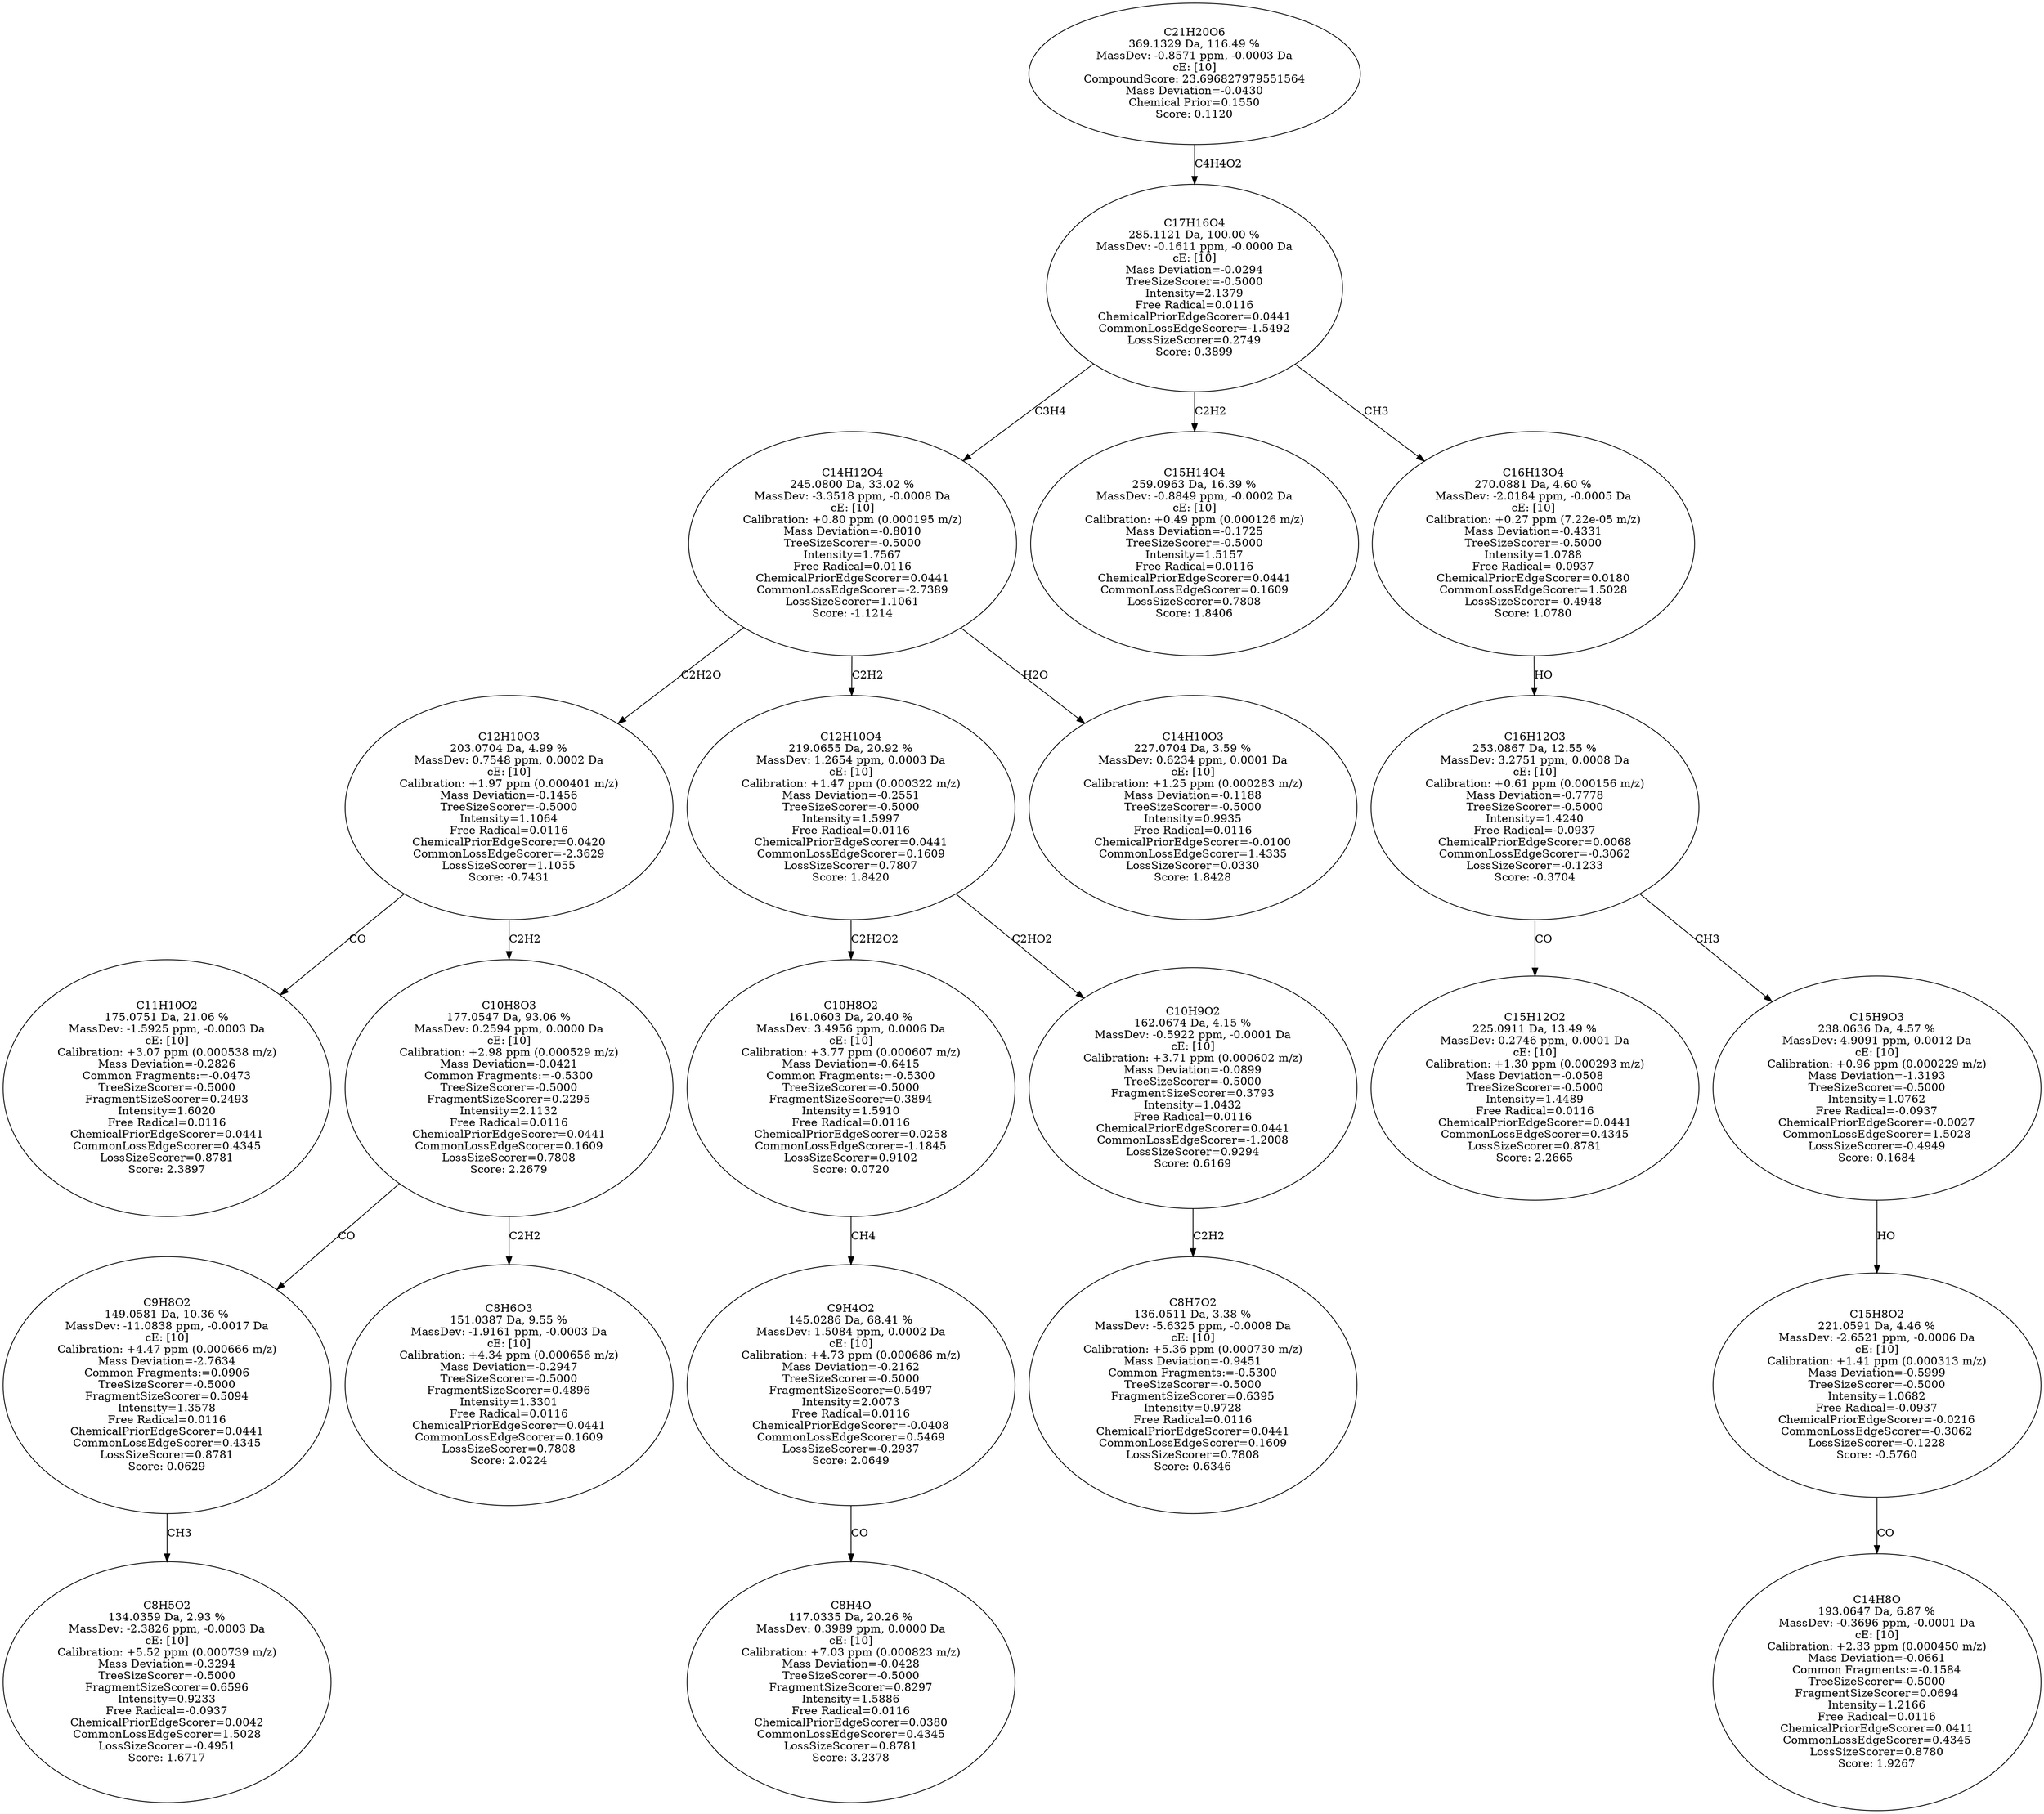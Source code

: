strict digraph {
v1 [label="C11H10O2\n175.0751 Da, 21.06 %\nMassDev: -1.5925 ppm, -0.0003 Da\ncE: [10]\nCalibration: +3.07 ppm (0.000538 m/z)\nMass Deviation=-0.2826\nCommon Fragments:=-0.0473\nTreeSizeScorer=-0.5000\nFragmentSizeScorer=0.2493\nIntensity=1.6020\nFree Radical=0.0116\nChemicalPriorEdgeScorer=0.0441\nCommonLossEdgeScorer=0.4345\nLossSizeScorer=0.8781\nScore: 2.3897"];
v2 [label="C8H5O2\n134.0359 Da, 2.93 %\nMassDev: -2.3826 ppm, -0.0003 Da\ncE: [10]\nCalibration: +5.52 ppm (0.000739 m/z)\nMass Deviation=-0.3294\nTreeSizeScorer=-0.5000\nFragmentSizeScorer=0.6596\nIntensity=0.9233\nFree Radical=-0.0937\nChemicalPriorEdgeScorer=0.0042\nCommonLossEdgeScorer=1.5028\nLossSizeScorer=-0.4951\nScore: 1.6717"];
v3 [label="C9H8O2\n149.0581 Da, 10.36 %\nMassDev: -11.0838 ppm, -0.0017 Da\ncE: [10]\nCalibration: +4.47 ppm (0.000666 m/z)\nMass Deviation=-2.7634\nCommon Fragments:=0.0906\nTreeSizeScorer=-0.5000\nFragmentSizeScorer=0.5094\nIntensity=1.3578\nFree Radical=0.0116\nChemicalPriorEdgeScorer=0.0441\nCommonLossEdgeScorer=0.4345\nLossSizeScorer=0.8781\nScore: 0.0629"];
v4 [label="C8H6O3\n151.0387 Da, 9.55 %\nMassDev: -1.9161 ppm, -0.0003 Da\ncE: [10]\nCalibration: +4.34 ppm (0.000656 m/z)\nMass Deviation=-0.2947\nTreeSizeScorer=-0.5000\nFragmentSizeScorer=0.4896\nIntensity=1.3301\nFree Radical=0.0116\nChemicalPriorEdgeScorer=0.0441\nCommonLossEdgeScorer=0.1609\nLossSizeScorer=0.7808\nScore: 2.0224"];
v5 [label="C10H8O3\n177.0547 Da, 93.06 %\nMassDev: 0.2594 ppm, 0.0000 Da\ncE: [10]\nCalibration: +2.98 ppm (0.000529 m/z)\nMass Deviation=-0.0421\nCommon Fragments:=-0.5300\nTreeSizeScorer=-0.5000\nFragmentSizeScorer=0.2295\nIntensity=2.1132\nFree Radical=0.0116\nChemicalPriorEdgeScorer=0.0441\nCommonLossEdgeScorer=0.1609\nLossSizeScorer=0.7808\nScore: 2.2679"];
v6 [label="C12H10O3\n203.0704 Da, 4.99 %\nMassDev: 0.7548 ppm, 0.0002 Da\ncE: [10]\nCalibration: +1.97 ppm (0.000401 m/z)\nMass Deviation=-0.1456\nTreeSizeScorer=-0.5000\nIntensity=1.1064\nFree Radical=0.0116\nChemicalPriorEdgeScorer=0.0420\nCommonLossEdgeScorer=-2.3629\nLossSizeScorer=1.1055\nScore: -0.7431"];
v7 [label="C8H4O\n117.0335 Da, 20.26 %\nMassDev: 0.3989 ppm, 0.0000 Da\ncE: [10]\nCalibration: +7.03 ppm (0.000823 m/z)\nMass Deviation=-0.0428\nTreeSizeScorer=-0.5000\nFragmentSizeScorer=0.8297\nIntensity=1.5886\nFree Radical=0.0116\nChemicalPriorEdgeScorer=0.0380\nCommonLossEdgeScorer=0.4345\nLossSizeScorer=0.8781\nScore: 3.2378"];
v8 [label="C9H4O2\n145.0286 Da, 68.41 %\nMassDev: 1.5084 ppm, 0.0002 Da\ncE: [10]\nCalibration: +4.73 ppm (0.000686 m/z)\nMass Deviation=-0.2162\nTreeSizeScorer=-0.5000\nFragmentSizeScorer=0.5497\nIntensity=2.0073\nFree Radical=0.0116\nChemicalPriorEdgeScorer=-0.0408\nCommonLossEdgeScorer=0.5469\nLossSizeScorer=-0.2937\nScore: 2.0649"];
v9 [label="C10H8O2\n161.0603 Da, 20.40 %\nMassDev: 3.4956 ppm, 0.0006 Da\ncE: [10]\nCalibration: +3.77 ppm (0.000607 m/z)\nMass Deviation=-0.6415\nCommon Fragments:=-0.5300\nTreeSizeScorer=-0.5000\nFragmentSizeScorer=0.3894\nIntensity=1.5910\nFree Radical=0.0116\nChemicalPriorEdgeScorer=0.0258\nCommonLossEdgeScorer=-1.1845\nLossSizeScorer=0.9102\nScore: 0.0720"];
v10 [label="C8H7O2\n136.0511 Da, 3.38 %\nMassDev: -5.6325 ppm, -0.0008 Da\ncE: [10]\nCalibration: +5.36 ppm (0.000730 m/z)\nMass Deviation=-0.9451\nCommon Fragments:=-0.5300\nTreeSizeScorer=-0.5000\nFragmentSizeScorer=0.6395\nIntensity=0.9728\nFree Radical=0.0116\nChemicalPriorEdgeScorer=0.0441\nCommonLossEdgeScorer=0.1609\nLossSizeScorer=0.7808\nScore: 0.6346"];
v11 [label="C10H9O2\n162.0674 Da, 4.15 %\nMassDev: -0.5922 ppm, -0.0001 Da\ncE: [10]\nCalibration: +3.71 ppm (0.000602 m/z)\nMass Deviation=-0.0899\nTreeSizeScorer=-0.5000\nFragmentSizeScorer=0.3793\nIntensity=1.0432\nFree Radical=0.0116\nChemicalPriorEdgeScorer=0.0441\nCommonLossEdgeScorer=-1.2008\nLossSizeScorer=0.9294\nScore: 0.6169"];
v12 [label="C12H10O4\n219.0655 Da, 20.92 %\nMassDev: 1.2654 ppm, 0.0003 Da\ncE: [10]\nCalibration: +1.47 ppm (0.000322 m/z)\nMass Deviation=-0.2551\nTreeSizeScorer=-0.5000\nIntensity=1.5997\nFree Radical=0.0116\nChemicalPriorEdgeScorer=0.0441\nCommonLossEdgeScorer=0.1609\nLossSizeScorer=0.7807\nScore: 1.8420"];
v13 [label="C14H10O3\n227.0704 Da, 3.59 %\nMassDev: 0.6234 ppm, 0.0001 Da\ncE: [10]\nCalibration: +1.25 ppm (0.000283 m/z)\nMass Deviation=-0.1188\nTreeSizeScorer=-0.5000\nIntensity=0.9935\nFree Radical=0.0116\nChemicalPriorEdgeScorer=-0.0100\nCommonLossEdgeScorer=1.4335\nLossSizeScorer=0.0330\nScore: 1.8428"];
v14 [label="C14H12O4\n245.0800 Da, 33.02 %\nMassDev: -3.3518 ppm, -0.0008 Da\ncE: [10]\nCalibration: +0.80 ppm (0.000195 m/z)\nMass Deviation=-0.8010\nTreeSizeScorer=-0.5000\nIntensity=1.7567\nFree Radical=0.0116\nChemicalPriorEdgeScorer=0.0441\nCommonLossEdgeScorer=-2.7389\nLossSizeScorer=1.1061\nScore: -1.1214"];
v15 [label="C15H14O4\n259.0963 Da, 16.39 %\nMassDev: -0.8849 ppm, -0.0002 Da\ncE: [10]\nCalibration: +0.49 ppm (0.000126 m/z)\nMass Deviation=-0.1725\nTreeSizeScorer=-0.5000\nIntensity=1.5157\nFree Radical=0.0116\nChemicalPriorEdgeScorer=0.0441\nCommonLossEdgeScorer=0.1609\nLossSizeScorer=0.7808\nScore: 1.8406"];
v16 [label="C15H12O2\n225.0911 Da, 13.49 %\nMassDev: 0.2746 ppm, 0.0001 Da\ncE: [10]\nCalibration: +1.30 ppm (0.000293 m/z)\nMass Deviation=-0.0508\nTreeSizeScorer=-0.5000\nIntensity=1.4489\nFree Radical=0.0116\nChemicalPriorEdgeScorer=0.0441\nCommonLossEdgeScorer=0.4345\nLossSizeScorer=0.8781\nScore: 2.2665"];
v17 [label="C14H8O\n193.0647 Da, 6.87 %\nMassDev: -0.3696 ppm, -0.0001 Da\ncE: [10]\nCalibration: +2.33 ppm (0.000450 m/z)\nMass Deviation=-0.0661\nCommon Fragments:=-0.1584\nTreeSizeScorer=-0.5000\nFragmentSizeScorer=0.0694\nIntensity=1.2166\nFree Radical=0.0116\nChemicalPriorEdgeScorer=0.0411\nCommonLossEdgeScorer=0.4345\nLossSizeScorer=0.8780\nScore: 1.9267"];
v18 [label="C15H8O2\n221.0591 Da, 4.46 %\nMassDev: -2.6521 ppm, -0.0006 Da\ncE: [10]\nCalibration: +1.41 ppm (0.000313 m/z)\nMass Deviation=-0.5999\nTreeSizeScorer=-0.5000\nIntensity=1.0682\nFree Radical=-0.0937\nChemicalPriorEdgeScorer=-0.0216\nCommonLossEdgeScorer=-0.3062\nLossSizeScorer=-0.1228\nScore: -0.5760"];
v19 [label="C15H9O3\n238.0636 Da, 4.57 %\nMassDev: 4.9091 ppm, 0.0012 Da\ncE: [10]\nCalibration: +0.96 ppm (0.000229 m/z)\nMass Deviation=-1.3193\nTreeSizeScorer=-0.5000\nIntensity=1.0762\nFree Radical=-0.0937\nChemicalPriorEdgeScorer=-0.0027\nCommonLossEdgeScorer=1.5028\nLossSizeScorer=-0.4949\nScore: 0.1684"];
v20 [label="C16H12O3\n253.0867 Da, 12.55 %\nMassDev: 3.2751 ppm, 0.0008 Da\ncE: [10]\nCalibration: +0.61 ppm (0.000156 m/z)\nMass Deviation=-0.7778\nTreeSizeScorer=-0.5000\nIntensity=1.4240\nFree Radical=-0.0937\nChemicalPriorEdgeScorer=0.0068\nCommonLossEdgeScorer=-0.3062\nLossSizeScorer=-0.1233\nScore: -0.3704"];
v21 [label="C16H13O4\n270.0881 Da, 4.60 %\nMassDev: -2.0184 ppm, -0.0005 Da\ncE: [10]\nCalibration: +0.27 ppm (7.22e-05 m/z)\nMass Deviation=-0.4331\nTreeSizeScorer=-0.5000\nIntensity=1.0788\nFree Radical=-0.0937\nChemicalPriorEdgeScorer=0.0180\nCommonLossEdgeScorer=1.5028\nLossSizeScorer=-0.4948\nScore: 1.0780"];
v22 [label="C17H16O4\n285.1121 Da, 100.00 %\nMassDev: -0.1611 ppm, -0.0000 Da\ncE: [10]\nMass Deviation=-0.0294\nTreeSizeScorer=-0.5000\nIntensity=2.1379\nFree Radical=0.0116\nChemicalPriorEdgeScorer=0.0441\nCommonLossEdgeScorer=-1.5492\nLossSizeScorer=0.2749\nScore: 0.3899"];
v23 [label="C21H20O6\n369.1329 Da, 116.49 %\nMassDev: -0.8571 ppm, -0.0003 Da\ncE: [10]\nCompoundScore: 23.696827979551564\nMass Deviation=-0.0430\nChemical Prior=0.1550\nScore: 0.1120"];
v6 -> v1 [label="CO"];
v3 -> v2 [label="CH3"];
v5 -> v3 [label="CO"];
v5 -> v4 [label="C2H2"];
v6 -> v5 [label="C2H2"];
v14 -> v6 [label="C2H2O"];
v8 -> v7 [label="CO"];
v9 -> v8 [label="CH4"];
v12 -> v9 [label="C2H2O2"];
v11 -> v10 [label="C2H2"];
v12 -> v11 [label="C2HO2"];
v14 -> v12 [label="C2H2"];
v14 -> v13 [label="H2O"];
v22 -> v14 [label="C3H4"];
v22 -> v15 [label="C2H2"];
v20 -> v16 [label="CO"];
v18 -> v17 [label="CO"];
v19 -> v18 [label="HO"];
v20 -> v19 [label="CH3"];
v21 -> v20 [label="HO"];
v22 -> v21 [label="CH3"];
v23 -> v22 [label="C4H4O2"];
}